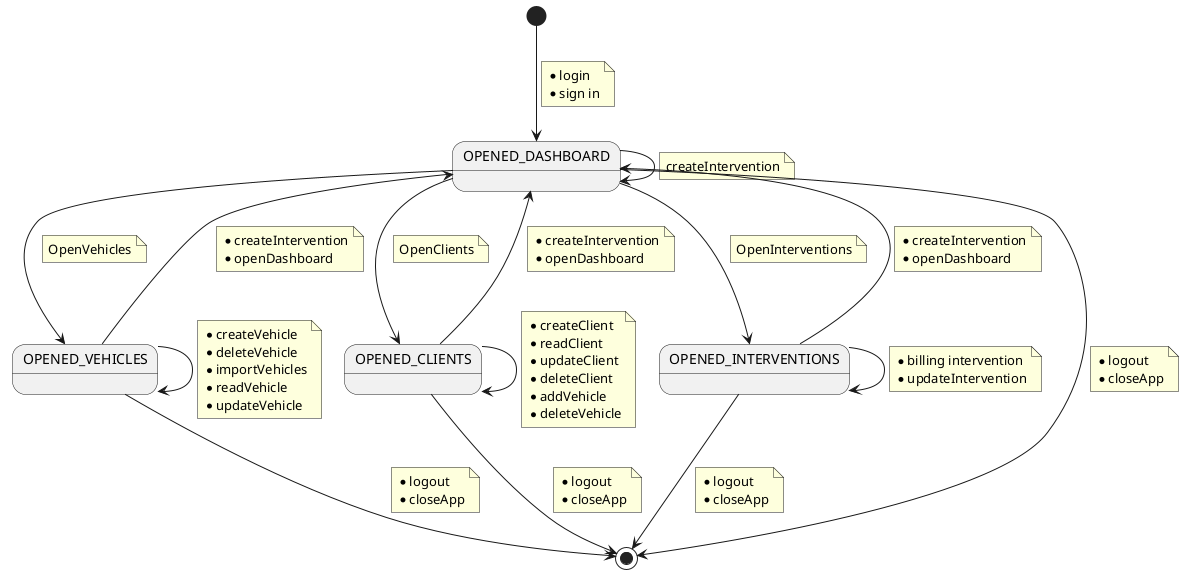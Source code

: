 @startuml

[*] --> OPENED_DASHBOARD
 note on link
    * login
    * sign in
 end note
OPENED_DASHBOARD --> OPENED_VEHICLES
    note on link
        OpenVehicles
    end note
OPENED_DASHBOARD --> OPENED_DASHBOARD
    note on link
        createIntervention
    end note

OPENED_VEHICLES --> OPENED_VEHICLES
    note on link
        * createVehicle
        * deleteVehicle
        * importVehicles
        * readVehicle
        * updateVehicle
    end note
OPENED_VEHICLES --> OPENED_DASHBOARD
    note on link
    * createIntervention
    * openDashboard
    end note


OPENED_DASHBOARD --> OPENED_CLIENTS
    note on link
        OpenClients
    end note
OPENED_CLIENTS --> OPENED_CLIENTS
    note on link
    * createClient
    * readClient
    * updateClient
    * deleteClient
    * addVehicle
    * deleteVehicle
    end note
OPENED_CLIENTS --> OPENED_DASHBOARD
    note on link
    * createIntervention
    * openDashboard
    end note


OPENED_DASHBOARD --> OPENED_INTERVENTIONS
    note on link
        OpenInterventions
    end note
OPENED_INTERVENTIONS --> OPENED_INTERVENTIONS
    note on link
        * billing intervention
        * updateIntervention
    end note
OPENED_INTERVENTIONS --> OPENED_DASHBOARD
    note on link
    * createIntervention
    * openDashboard
    end note

OPENED_DASHBOARD --> [*]
    note on link
    * logout
    * closeApp
    end note
OPENED_VEHICLES --> [*]
    note on link
    * logout
    * closeApp
    end note
OPENED_CLIENTS --> [*]
    note on link
    * logout
    * closeApp
    end note
OPENED_INTERVENTIONS --> [*]
    note on link
    * logout
    * closeApp
    end note
@enduml